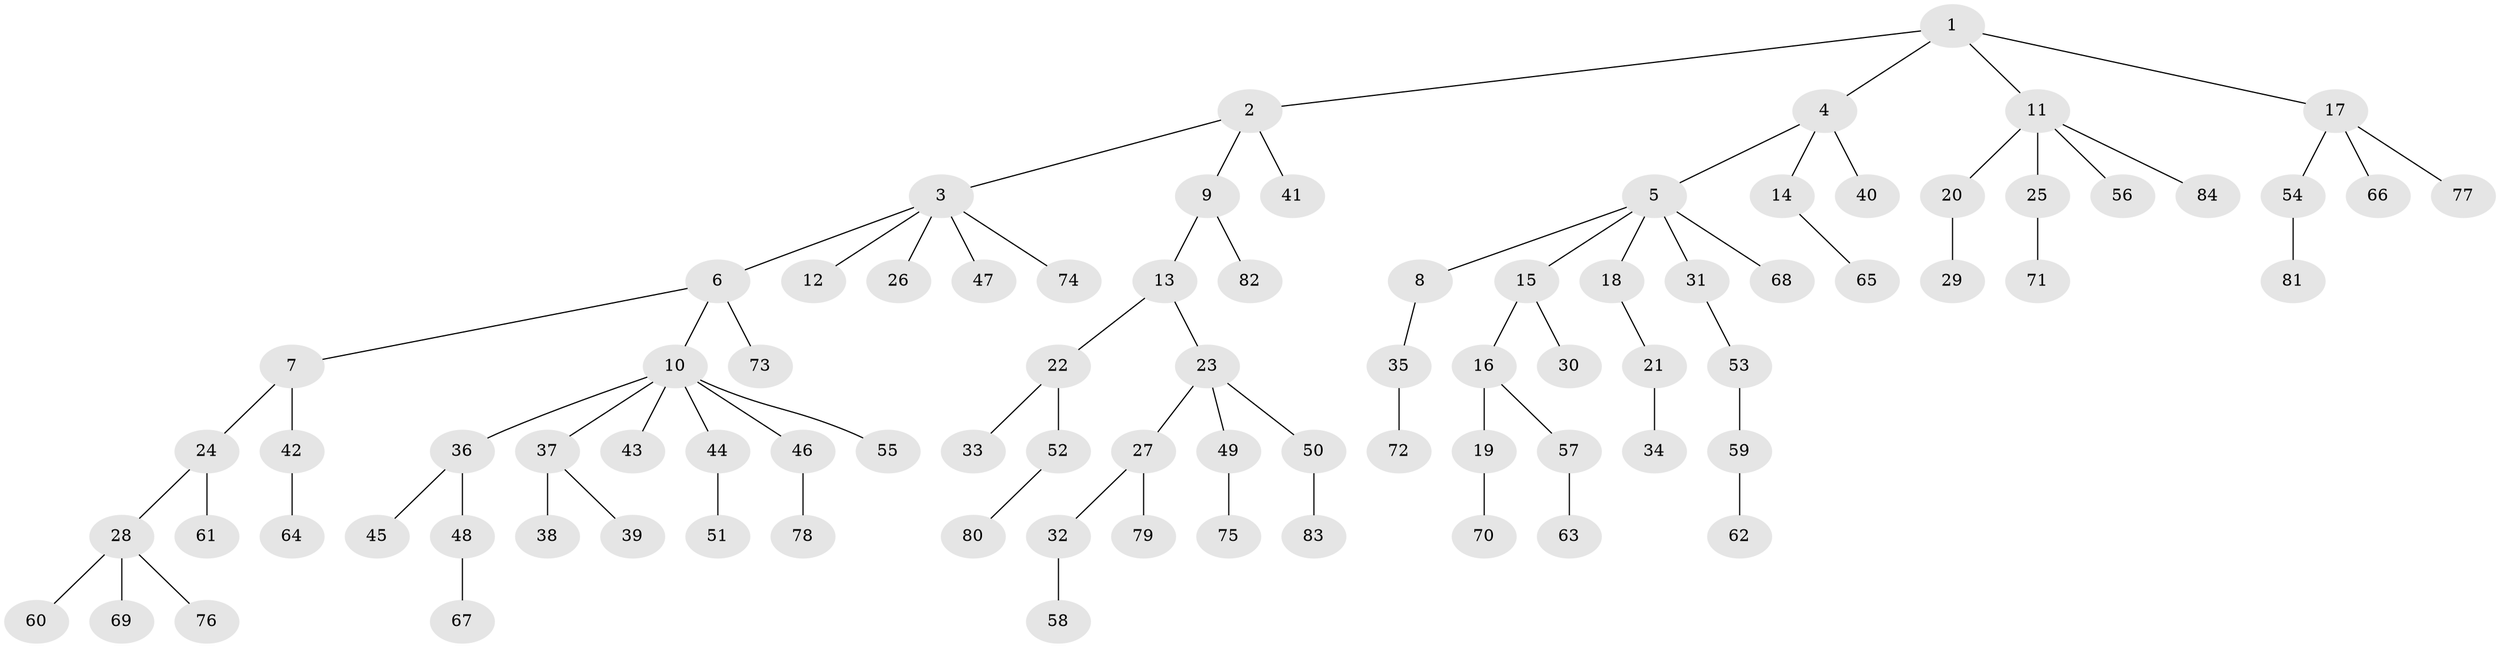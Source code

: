 // coarse degree distribution, {4: 0.09433962264150944, 3: 0.09433962264150944, 5: 0.03773584905660377, 6: 0.018867924528301886, 7: 0.018867924528301886, 1: 0.6037735849056604, 2: 0.1320754716981132}
// Generated by graph-tools (version 1.1) at 2025/42/03/06/25 10:42:05]
// undirected, 84 vertices, 83 edges
graph export_dot {
graph [start="1"]
  node [color=gray90,style=filled];
  1;
  2;
  3;
  4;
  5;
  6;
  7;
  8;
  9;
  10;
  11;
  12;
  13;
  14;
  15;
  16;
  17;
  18;
  19;
  20;
  21;
  22;
  23;
  24;
  25;
  26;
  27;
  28;
  29;
  30;
  31;
  32;
  33;
  34;
  35;
  36;
  37;
  38;
  39;
  40;
  41;
  42;
  43;
  44;
  45;
  46;
  47;
  48;
  49;
  50;
  51;
  52;
  53;
  54;
  55;
  56;
  57;
  58;
  59;
  60;
  61;
  62;
  63;
  64;
  65;
  66;
  67;
  68;
  69;
  70;
  71;
  72;
  73;
  74;
  75;
  76;
  77;
  78;
  79;
  80;
  81;
  82;
  83;
  84;
  1 -- 2;
  1 -- 4;
  1 -- 11;
  1 -- 17;
  2 -- 3;
  2 -- 9;
  2 -- 41;
  3 -- 6;
  3 -- 12;
  3 -- 26;
  3 -- 47;
  3 -- 74;
  4 -- 5;
  4 -- 14;
  4 -- 40;
  5 -- 8;
  5 -- 15;
  5 -- 18;
  5 -- 31;
  5 -- 68;
  6 -- 7;
  6 -- 10;
  6 -- 73;
  7 -- 24;
  7 -- 42;
  8 -- 35;
  9 -- 13;
  9 -- 82;
  10 -- 36;
  10 -- 37;
  10 -- 43;
  10 -- 44;
  10 -- 46;
  10 -- 55;
  11 -- 20;
  11 -- 25;
  11 -- 56;
  11 -- 84;
  13 -- 22;
  13 -- 23;
  14 -- 65;
  15 -- 16;
  15 -- 30;
  16 -- 19;
  16 -- 57;
  17 -- 54;
  17 -- 66;
  17 -- 77;
  18 -- 21;
  19 -- 70;
  20 -- 29;
  21 -- 34;
  22 -- 33;
  22 -- 52;
  23 -- 27;
  23 -- 49;
  23 -- 50;
  24 -- 28;
  24 -- 61;
  25 -- 71;
  27 -- 32;
  27 -- 79;
  28 -- 60;
  28 -- 69;
  28 -- 76;
  31 -- 53;
  32 -- 58;
  35 -- 72;
  36 -- 45;
  36 -- 48;
  37 -- 38;
  37 -- 39;
  42 -- 64;
  44 -- 51;
  46 -- 78;
  48 -- 67;
  49 -- 75;
  50 -- 83;
  52 -- 80;
  53 -- 59;
  54 -- 81;
  57 -- 63;
  59 -- 62;
}
